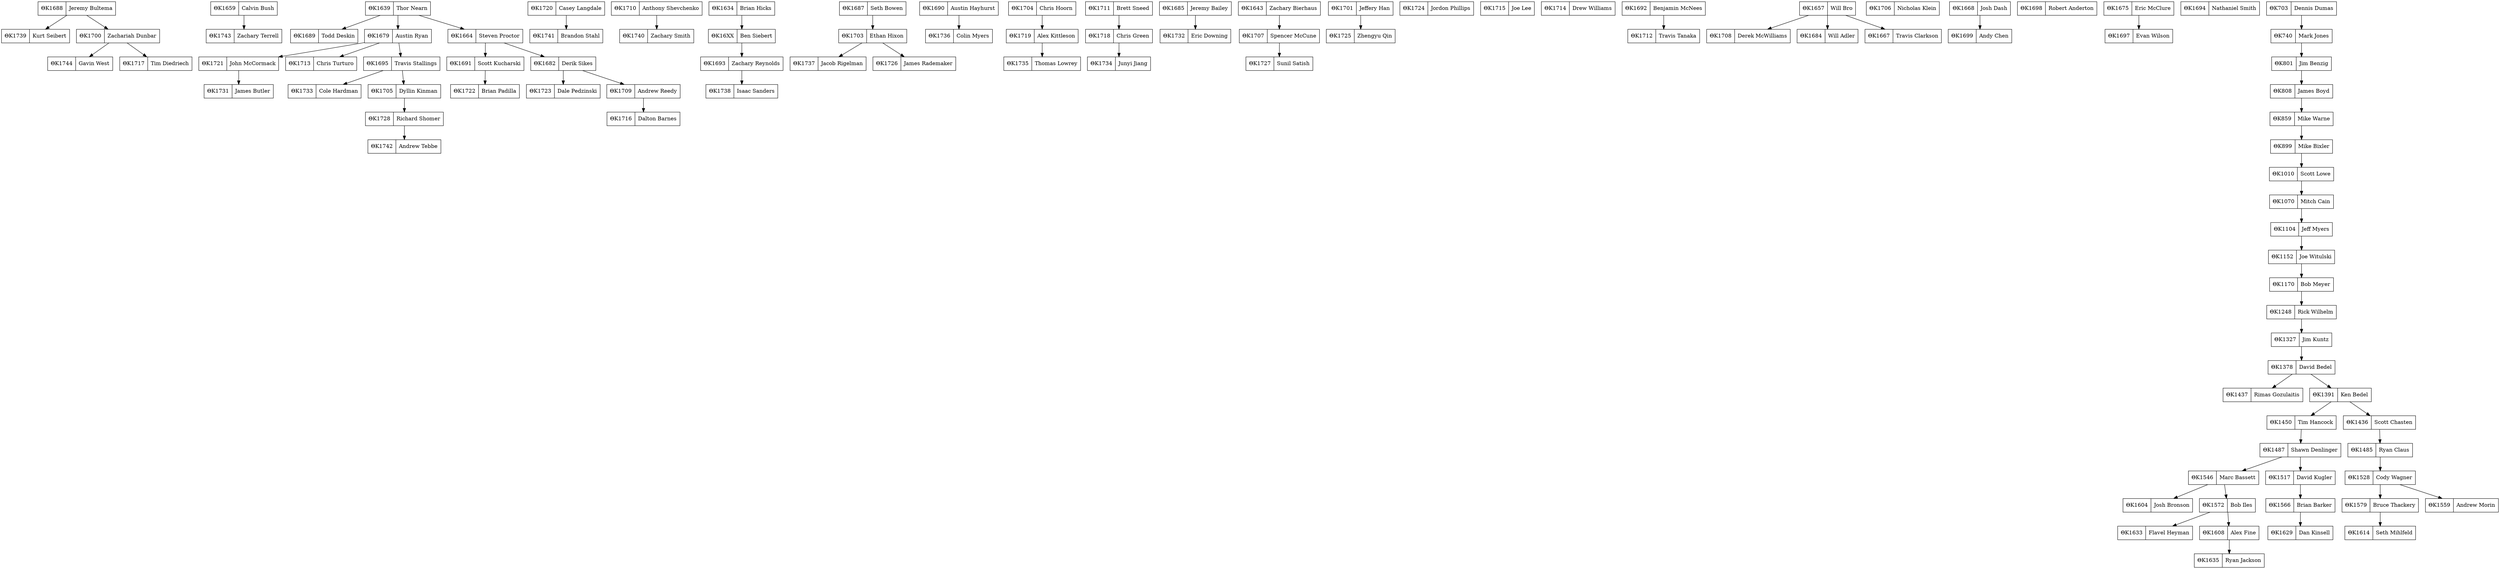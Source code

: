 digraph "Theta Kappa Zeta Family Tree" {
  rankdir=TD
  node [shape=record]
  tk1744 [label="ΘK1744|Gavin West"]
  tk1743 [label="ΘK1743|Zachary Terrell"]
  tk1742 [label="ΘK1742|Andrew Tebbe"]
  tk1741 [label="ΘK1741|Brandon Stahl"]
  tk1740 [label="ΘK1740|Zachary Smith"]
  tk1739 [label="ΘK1739|Kurt Seibert"]
  tk1738 [label="ΘK1738|Isaac Sanders"]
  tk1737 [label="ΘK1737|Jacob Rigelman"]
  tk1736 [label="ΘK1736|Colin Myers"]
  tk1735 [label="ΘK1735|Thomas Lowrey"]
  tk1734 [label="ΘK1734|Junyi Jiang"]
  tk1733 [label="ΘK1733|Cole Hardman"]
  tk1732 [label="ΘK1732|Eric Downing"]
  tk1731 [label="ΘK1731|James Butler"]
  tk1728 [label="ΘK1728|Richard Shomer"]
  tk1728 -> tk1742

  tk1727 [label="ΘK1727|Sunil Satish"]
  tk1726 [label="ΘK1726|James Rademaker"]
  tk1725 [label="ΘK1725|Zhengyu Qin"]
  tk1724 [label="ΘK1724|Jordon Phillips"]
  tk1723 [label="ΘK1723|Dale Pedzinski"]
  tk1722 [label="ΘK1722|Brian Padilla"]
  tk1721 [label="ΘK1721|John McCormack"]
  tk1721 -> tk1731

  tk1720 [label="ΘK1720|Casey Langdale"]
  tk1720 -> tk1741

  tk1719 [label="ΘK1719|Alex Kittleson"]
  tk1719 -> tk1735

  tk1718 [label="ΘK1718|Chris Green"]
  tk1718 -> tk1734

  tk1717 [label="ΘK1717|Tim Diedriech"]
  tk1716 [label="ΘK1716|Dalton Barnes"]
  tk1715 [label="ΘK1715|Joe Lee"]
  tk1714 [label="ΘK1714|Drew Williams"]
  tk1713 [label="ΘK1713|Chris Turturo"]
  tk1712 [label="ΘK1712|Travis Tanaka"]
  tk1711 [label="ΘK1711|Brett Sneed"]
  tk1711 -> tk1718

  tk1710 [label="ΘK1710|Anthony Shevchenko"]
  tk1710 -> tk1740

  tk1709 [label="ΘK1709|Andrew Reedy"]
  tk1709 -> tk1716

  tk1708 [label="ΘK1708|Derek McWilliams"]
  tk1707 [label="ΘK1707|Spencer McCune"]
  tk1707 -> tk1727

  tk1706 [label="ΘK1706|Nicholas Klein"]
  tk1705 [label="ΘK1705|Dyllin Kinman"]
  tk1705 -> tk1728

  tk1704 [label="ΘK1704|Chris Hoorn"]
  tk1704 -> tk1719

  tk1703 [label="ΘK1703|Ethan Hixon"]
  tk1703 -> tk1726, tk1737

  tk1701 [label="ΘK1701|Jeffery Han"]
  tk1701 -> tk1725

  tk1700 [label="ΘK1700|Zachariah Dunbar"]
  tk1700 -> tk1744, tk1717

  tk1699 [label="ΘK1699|Andy Chen"]
  tk1698 [label="ΘK1698|Robert Anderton"]
  tk1697 [label="ΘK1697|Evan Wilson"]
  tk1695 [label="ΘK1695|Travis Stallings"]
  tk1695 -> tk1705, tk1733

  tk1694 [label="ΘK1694|Nathaniel Smith"]
  tk1693 [label="ΘK1693|Zachary Reynolds"]
  tk1693 -> tk1738

  tk1692 [label="ΘK1692|Benjamin McNees"]
  tk1692 -> tk1712

  tk1691 [label="ΘK1691|Scott Kucharski"]
  tk1691 -> tk1722

  tk1690 [label="ΘK1690|Austin Hayhurst"]
  tk1690 -> tk1736

  tk1689 [label="ΘK1689|Todd Deskin"]

  tk1688 [label="ΘK1688|Jeremy Bultema"]
  tk1688 -> tk1700, tk1739

  tk1687 [label="ΘK1687|Seth Bowen"]
  tk1687 -> tk1703

  tk1685 [label="ΘK1685|Jeremy Bailey"]
  tk1685 -> tk1732

  tk1684 [label="ΘK1684|Will Adler"]
  tk1682 [label="ΘK1682|Derik Sikes"]
  tk1682 -> tk1709, tk1723

  tk1679 [label="ΘK1679|Austin Ryan"]
  tk1679 -> tk1713, tk1695, tk1721

  tk1675 [label="ΘK1675|Eric McClure"]
  tk1675 -> tk1697

  tk1668 [label="ΘK1668|Josh Dash"]
  tk1668 -> tk1699

  tk1667 [label="ΘK1667|Travis Clarkson"]

  tk1664 [label="ΘK1664|Steven Proctor"]
  tk1664 -> tk1682, tk1691

  tk1659 [label="ΘK1659|Calvin Bush"]
  tk1659 -> tk1743

  tk1657 [label="ΘK1657|Will Bro"]
  tk1657 -> tk1708, tk1667, tk1684

  //TODO: Add his number
  tk16XX [label="ΘK16XX|Ben Siebert"]
  tk16XX -> tk1693

  tk1643 [label="ΘK1643|Zachary Bierhaus"]
  tk1643 -> tk1707

  tk1639 [label="ΘK1639|Thor Nearn"]
  tk1639 -> tk1689, tk1664, tk1679

  tk1635 [label="ΘK1635|Ryan Jackson"]
  tk1634 [label="ΘK1634|Brian Hicks"]
  tk1634 -> tk16XX

  tk1633 [label="ΘK1633|Flavel Heyman"]
  tk1629 [label="ΘK1629|Dan Kinsell"]
  tk1614 [label="ΘK1614|Seth Mihlfeld"]
  tk1608 [label="ΘK1608|Alex Fine"]
  tk1608 -> tk1635

  tk1604 [label="ΘK1604|Josh Bronson"]
  tk1579 [label="ΘK1579|Bruce Thackery"]
  tk1579 -> tk1614

  tk1572 [label="ΘK1572|Bob Iles"]
  tk1572 -> tk1608, tk1633

  tk1566 [label="ΘK1566|Brian Barker"]
  tk1566 -> tk1629

  tk1559 [label="ΘK1559|Andrew Morin"]

  tk1546 [label="ΘK1546|Marc Bassett"]
  tk1546 -> tk1572, tk1604

  tk1528 [label="ΘK1528|Cody Wagner"]
  tk1528 -> tk1559, tk1579

  tk1517 [label="ΘK1517|David Kugler"]
  tk1517 -> tk1566

  tk1487 [label="ΘK1487|Shawn Denlinger"]
  tk1487 -> tk1517, tk1546

  tk1485 [label="ΘK1485|Ryan Claus"]
  tk1485 -> tk1528

  tk1450 [label="ΘK1450|Tim Hancock"]
  tk1450 -> tk1487

  tk1437 [label="ΘK1437|Rimas Gozulaitis"]
  tk1436 [label="ΘK1436|Scott Chasten"]
  tk1436 -> tk1485

  tk1391 [label="ΘK1391|Ken Bedel"]
  tk1391 -> tk1436, tk1450

  tk1378 [label="ΘK1378|David Bedel"]
  tk1378 -> tk1437, tk1391

  tk1327 [label="ΘK1327|Jim Kuntz"]
  tk1327 -> tk1378

  tk1248 [label="ΘK1248|Rick Wilhelm"]
  tk1248 -> tk1327

  tk1170 [label="ΘK1170|Bob Meyer"]
  tk1170 -> tk1248

  tk1152 [label="ΘK1152|Joe Witulski"]
  tk1152 -> tk1170

  tk1104 [label="ΘK1104|Jeff Myers"]
  tk1104 -> tk1152

  tk1070 [label="ΘK1070|Mitch Cain"]
  tk1070 -> tk1104

  tk1010 [label="ΘK1010|Scott Lowe"]
  tk1010 -> tk1070

  tk899 [label="ΘK899|Mike Bixler"]
  tk899 -> tk1010

  tk859 [label="ΘK859|Mike Warne"]
  tk859 -> tk899

  tk808 [label="ΘK808|James Boyd"]
  tk808 -> tk859

  tk801 [label="ΘK801|Jim Benzig"]
  tk801 -> tk808

  tk740 [label="ΘK740|Mark Jones"]
  tk740 -> tk801

  tk703 [label="ΘK703|Dennis Dumas"]
  tk703 -> tk740
}

